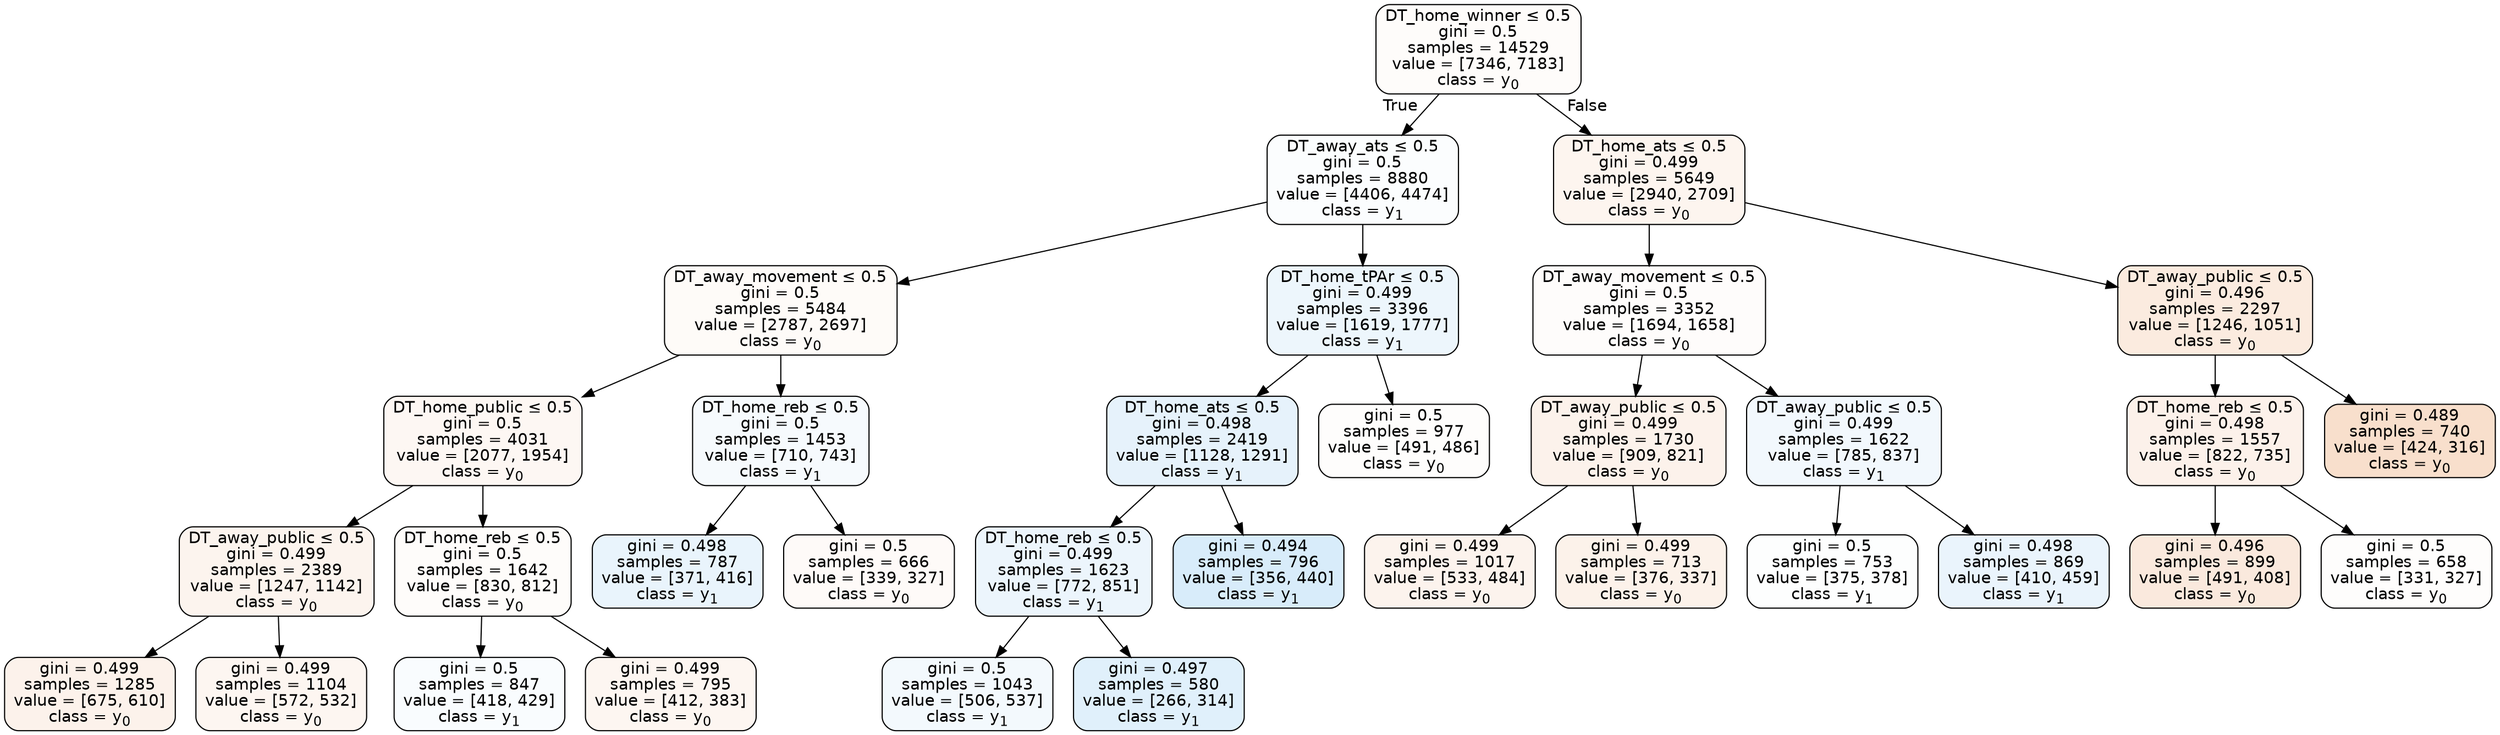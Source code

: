 digraph Tree {
node [shape=box, style="filled, rounded", color="black", fontname=helvetica] ;
edge [fontname=helvetica] ;
0 [label=<DT_home_winner &le; 0.5<br/>gini = 0.5<br/>samples = 14529<br/>value = [7346, 7183]<br/>class = y<SUB>0</SUB>>, fillcolor="#e5813906"] ;
1 [label=<DT_away_ats &le; 0.5<br/>gini = 0.5<br/>samples = 8880<br/>value = [4406, 4474]<br/>class = y<SUB>1</SUB>>, fillcolor="#399de504"] ;
0 -> 1 [labeldistance=2.5, labelangle=45, headlabel="True"] ;
2 [label=<DT_away_movement &le; 0.5<br/>gini = 0.5<br/>samples = 5484<br/>value = [2787, 2697]<br/>class = y<SUB>0</SUB>>, fillcolor="#e5813908"] ;
1 -> 2 ;
3 [label=<DT_home_public &le; 0.5<br/>gini = 0.5<br/>samples = 4031<br/>value = [2077, 1954]<br/>class = y<SUB>0</SUB>>, fillcolor="#e581390f"] ;
2 -> 3 ;
4 [label=<DT_away_public &le; 0.5<br/>gini = 0.499<br/>samples = 2389<br/>value = [1247, 1142]<br/>class = y<SUB>0</SUB>>, fillcolor="#e5813915"] ;
3 -> 4 ;
5 [label=<gini = 0.499<br/>samples = 1285<br/>value = [675, 610]<br/>class = y<SUB>0</SUB>>, fillcolor="#e5813919"] ;
4 -> 5 ;
6 [label=<gini = 0.499<br/>samples = 1104<br/>value = [572, 532]<br/>class = y<SUB>0</SUB>>, fillcolor="#e5813912"] ;
4 -> 6 ;
7 [label=<DT_home_reb &le; 0.5<br/>gini = 0.5<br/>samples = 1642<br/>value = [830, 812]<br/>class = y<SUB>0</SUB>>, fillcolor="#e5813906"] ;
3 -> 7 ;
8 [label=<gini = 0.5<br/>samples = 847<br/>value = [418, 429]<br/>class = y<SUB>1</SUB>>, fillcolor="#399de507"] ;
7 -> 8 ;
9 [label=<gini = 0.499<br/>samples = 795<br/>value = [412, 383]<br/>class = y<SUB>0</SUB>>, fillcolor="#e5813912"] ;
7 -> 9 ;
10 [label=<DT_home_reb &le; 0.5<br/>gini = 0.5<br/>samples = 1453<br/>value = [710, 743]<br/>class = y<SUB>1</SUB>>, fillcolor="#399de50b"] ;
2 -> 10 ;
11 [label=<gini = 0.498<br/>samples = 787<br/>value = [371, 416]<br/>class = y<SUB>1</SUB>>, fillcolor="#399de51c"] ;
10 -> 11 ;
12 [label=<gini = 0.5<br/>samples = 666<br/>value = [339, 327]<br/>class = y<SUB>0</SUB>>, fillcolor="#e5813909"] ;
10 -> 12 ;
13 [label=<DT_home_tPAr &le; 0.5<br/>gini = 0.499<br/>samples = 3396<br/>value = [1619, 1777]<br/>class = y<SUB>1</SUB>>, fillcolor="#399de517"] ;
1 -> 13 ;
14 [label=<DT_home_ats &le; 0.5<br/>gini = 0.498<br/>samples = 2419<br/>value = [1128, 1291]<br/>class = y<SUB>1</SUB>>, fillcolor="#399de520"] ;
13 -> 14 ;
15 [label=<DT_home_reb &le; 0.5<br/>gini = 0.499<br/>samples = 1623<br/>value = [772, 851]<br/>class = y<SUB>1</SUB>>, fillcolor="#399de518"] ;
14 -> 15 ;
16 [label=<gini = 0.5<br/>samples = 1043<br/>value = [506, 537]<br/>class = y<SUB>1</SUB>>, fillcolor="#399de50f"] ;
15 -> 16 ;
17 [label=<gini = 0.497<br/>samples = 580<br/>value = [266, 314]<br/>class = y<SUB>1</SUB>>, fillcolor="#399de527"] ;
15 -> 17 ;
18 [label=<gini = 0.494<br/>samples = 796<br/>value = [356, 440]<br/>class = y<SUB>1</SUB>>, fillcolor="#399de531"] ;
14 -> 18 ;
19 [label=<gini = 0.5<br/>samples = 977<br/>value = [491, 486]<br/>class = y<SUB>0</SUB>>, fillcolor="#e5813903"] ;
13 -> 19 ;
20 [label=<DT_home_ats &le; 0.5<br/>gini = 0.499<br/>samples = 5649<br/>value = [2940, 2709]<br/>class = y<SUB>0</SUB>>, fillcolor="#e5813914"] ;
0 -> 20 [labeldistance=2.5, labelangle=-45, headlabel="False"] ;
21 [label=<DT_away_movement &le; 0.5<br/>gini = 0.5<br/>samples = 3352<br/>value = [1694, 1658]<br/>class = y<SUB>0</SUB>>, fillcolor="#e5813905"] ;
20 -> 21 ;
22 [label=<DT_away_public &le; 0.5<br/>gini = 0.499<br/>samples = 1730<br/>value = [909, 821]<br/>class = y<SUB>0</SUB>>, fillcolor="#e5813919"] ;
21 -> 22 ;
23 [label=<gini = 0.499<br/>samples = 1017<br/>value = [533, 484]<br/>class = y<SUB>0</SUB>>, fillcolor="#e5813917"] ;
22 -> 23 ;
24 [label=<gini = 0.499<br/>samples = 713<br/>value = [376, 337]<br/>class = y<SUB>0</SUB>>, fillcolor="#e581391a"] ;
22 -> 24 ;
25 [label=<DT_away_public &le; 0.5<br/>gini = 0.499<br/>samples = 1622<br/>value = [785, 837]<br/>class = y<SUB>1</SUB>>, fillcolor="#399de510"] ;
21 -> 25 ;
26 [label=<gini = 0.5<br/>samples = 753<br/>value = [375, 378]<br/>class = y<SUB>1</SUB>>, fillcolor="#399de502"] ;
25 -> 26 ;
27 [label=<gini = 0.498<br/>samples = 869<br/>value = [410, 459]<br/>class = y<SUB>1</SUB>>, fillcolor="#399de51b"] ;
25 -> 27 ;
28 [label=<DT_away_public &le; 0.5<br/>gini = 0.496<br/>samples = 2297<br/>value = [1246, 1051]<br/>class = y<SUB>0</SUB>>, fillcolor="#e5813928"] ;
20 -> 28 ;
29 [label=<DT_home_reb &le; 0.5<br/>gini = 0.498<br/>samples = 1557<br/>value = [822, 735]<br/>class = y<SUB>0</SUB>>, fillcolor="#e581391b"] ;
28 -> 29 ;
30 [label=<gini = 0.496<br/>samples = 899<br/>value = [491, 408]<br/>class = y<SUB>0</SUB>>, fillcolor="#e581392b"] ;
29 -> 30 ;
31 [label=<gini = 0.5<br/>samples = 658<br/>value = [331, 327]<br/>class = y<SUB>0</SUB>>, fillcolor="#e5813903"] ;
29 -> 31 ;
32 [label=<gini = 0.489<br/>samples = 740<br/>value = [424, 316]<br/>class = y<SUB>0</SUB>>, fillcolor="#e5813941"] ;
28 -> 32 ;
}